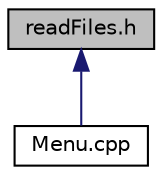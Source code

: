 digraph "readFiles.h"
{
 // LATEX_PDF_SIZE
  edge [fontname="Helvetica",fontsize="10",labelfontname="Helvetica",labelfontsize="10"];
  node [fontname="Helvetica",fontsize="10",shape=record];
  Node1 [label="readFiles.h",height=0.2,width=0.4,color="black", fillcolor="grey75", style="filled", fontcolor="black",tooltip="Header file for reading data from files."];
  Node1 -> Node2 [dir="back",color="midnightblue",fontsize="10",style="solid",fontname="Helvetica"];
  Node2 [label="Menu.cpp",height=0.2,width=0.4,color="black", fillcolor="white", style="filled",URL="$Menu_8cpp.html",tooltip="Contains the implementation of the Menu class and related functions."];
}
